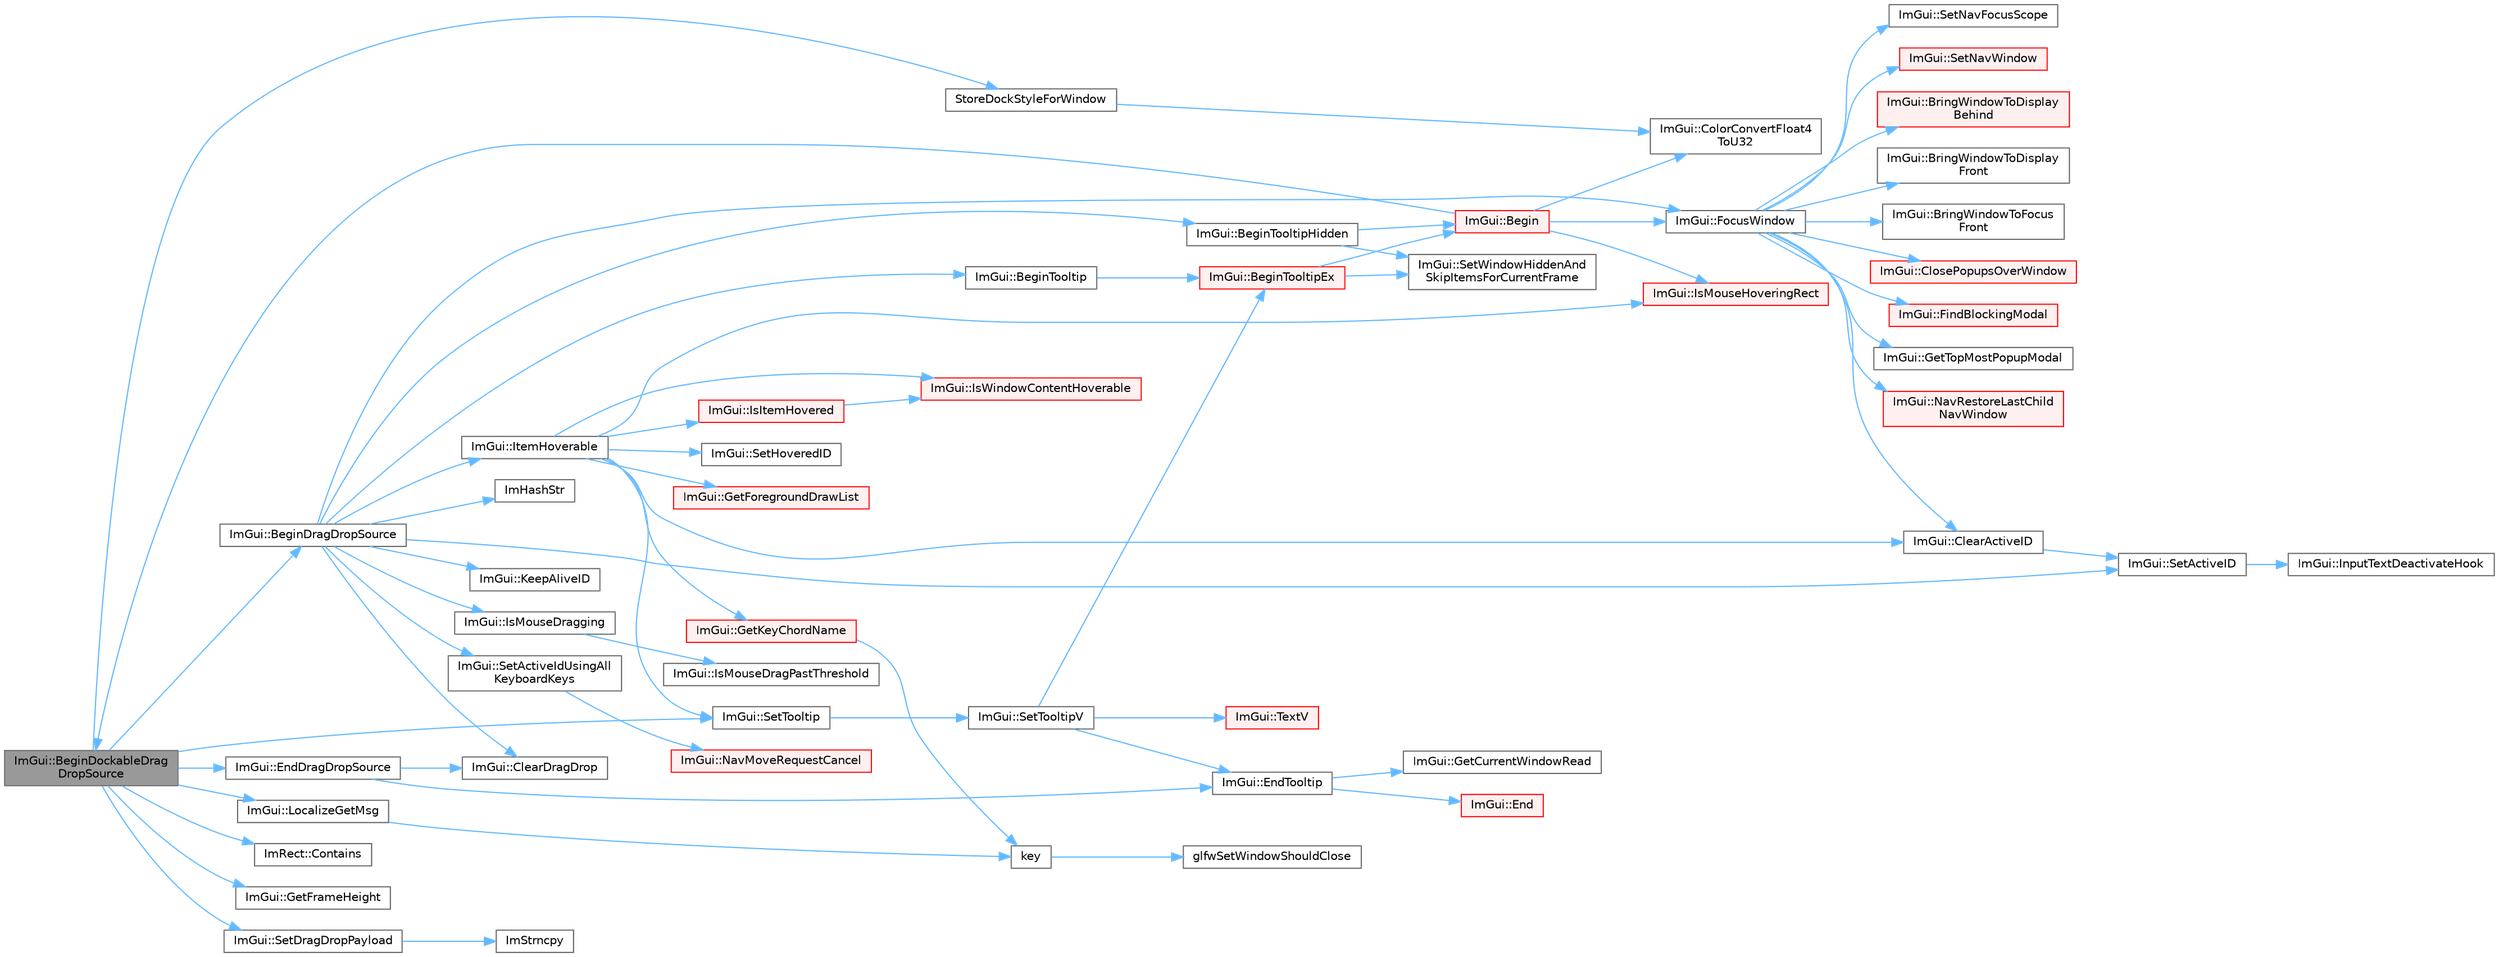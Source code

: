 digraph "ImGui::BeginDockableDragDropSource"
{
 // LATEX_PDF_SIZE
  bgcolor="transparent";
  edge [fontname=Helvetica,fontsize=10,labelfontname=Helvetica,labelfontsize=10];
  node [fontname=Helvetica,fontsize=10,shape=box,height=0.2,width=0.4];
  rankdir="LR";
  Node1 [id="Node000001",label="ImGui::BeginDockableDrag\lDropSource",height=0.2,width=0.4,color="gray40", fillcolor="grey60", style="filled", fontcolor="black",tooltip=" "];
  Node1 -> Node2 [id="edge1_Node000001_Node000002",color="steelblue1",style="solid",tooltip=" "];
  Node2 [id="Node000002",label="ImGui::BeginDragDropSource",height=0.2,width=0.4,color="grey40", fillcolor="white", style="filled",URL="$namespace_im_gui.html#ac2609b0f034d3bcd8d70d26df8694eaa",tooltip=" "];
  Node2 -> Node3 [id="edge2_Node000002_Node000003",color="steelblue1",style="solid",tooltip=" "];
  Node3 [id="Node000003",label="ImGui::BeginTooltip",height=0.2,width=0.4,color="grey40", fillcolor="white", style="filled",URL="$namespace_im_gui.html#a0609fbb218702a720c383c87d0c545a2",tooltip=" "];
  Node3 -> Node4 [id="edge3_Node000003_Node000004",color="steelblue1",style="solid",tooltip=" "];
  Node4 [id="Node000004",label="ImGui::BeginTooltipEx",height=0.2,width=0.4,color="red", fillcolor="#FFF0F0", style="filled",URL="$namespace_im_gui.html#a18b17a0b20c3f2a16068b84210cfded4",tooltip=" "];
  Node4 -> Node5 [id="edge4_Node000004_Node000005",color="steelblue1",style="solid",tooltip=" "];
  Node5 [id="Node000005",label="ImGui::Begin",height=0.2,width=0.4,color="red", fillcolor="#FFF0F0", style="filled",URL="$namespace_im_gui.html#a581e58db0bc930bafa4a5d23093a2b99",tooltip=" "];
  Node5 -> Node1 [id="edge5_Node000005_Node000001",color="steelblue1",style="solid",tooltip=" "];
  Node5 -> Node39 [id="edge6_Node000005_Node000039",color="steelblue1",style="solid",tooltip=" "];
  Node39 [id="Node000039",label="ImGui::ColorConvertFloat4\lToU32",height=0.2,width=0.4,color="grey40", fillcolor="white", style="filled",URL="$namespace_im_gui.html#abe2691de0b1a71c774ab24cc91564a94",tooltip=" "];
  Node5 -> Node248 [id="edge7_Node000005_Node000248",color="steelblue1",style="solid",tooltip=" "];
  Node248 [id="Node000248",label="ImGui::FocusWindow",height=0.2,width=0.4,color="grey40", fillcolor="white", style="filled",URL="$namespace_im_gui.html#a27aa6f2f3aa11778c6d023b1b223f262",tooltip=" "];
  Node248 -> Node249 [id="edge8_Node000248_Node000249",color="steelblue1",style="solid",tooltip=" "];
  Node249 [id="Node000249",label="ImGui::BringWindowToDisplay\lBehind",height=0.2,width=0.4,color="red", fillcolor="#FFF0F0", style="filled",URL="$namespace_im_gui.html#a8cae2f7a08f820a8d5349d1964603b20",tooltip=" "];
  Node248 -> Node251 [id="edge9_Node000248_Node000251",color="steelblue1",style="solid",tooltip=" "];
  Node251 [id="Node000251",label="ImGui::BringWindowToDisplay\lFront",height=0.2,width=0.4,color="grey40", fillcolor="white", style="filled",URL="$namespace_im_gui.html#a1f7b95f36d03751c928af7b1b745e959",tooltip=" "];
  Node248 -> Node252 [id="edge10_Node000248_Node000252",color="steelblue1",style="solid",tooltip=" "];
  Node252 [id="Node000252",label="ImGui::BringWindowToFocus\lFront",height=0.2,width=0.4,color="grey40", fillcolor="white", style="filled",URL="$namespace_im_gui.html#affe95a2dc969f0d15fbd4b588c94ac1a",tooltip=" "];
  Node248 -> Node253 [id="edge11_Node000248_Node000253",color="steelblue1",style="solid",tooltip=" "];
  Node253 [id="Node000253",label="ImGui::ClearActiveID",height=0.2,width=0.4,color="grey40", fillcolor="white", style="filled",URL="$namespace_im_gui.html#a17ff60ad1e2669130ac38a04d16eb354",tooltip=" "];
  Node253 -> Node254 [id="edge12_Node000253_Node000254",color="steelblue1",style="solid",tooltip=" "];
  Node254 [id="Node000254",label="ImGui::SetActiveID",height=0.2,width=0.4,color="grey40", fillcolor="white", style="filled",URL="$namespace_im_gui.html#a27b8ace13a8c421ee8405f0cbebe4ead",tooltip=" "];
  Node254 -> Node255 [id="edge13_Node000254_Node000255",color="steelblue1",style="solid",tooltip=" "];
  Node255 [id="Node000255",label="ImGui::InputTextDeactivateHook",height=0.2,width=0.4,color="grey40", fillcolor="white", style="filled",URL="$namespace_im_gui.html#aad9419cf6e296c668807e3af4bfd62bb",tooltip=" "];
  Node248 -> Node256 [id="edge14_Node000248_Node000256",color="steelblue1",style="solid",tooltip=" "];
  Node256 [id="Node000256",label="ImGui::ClosePopupsOverWindow",height=0.2,width=0.4,color="red", fillcolor="#FFF0F0", style="filled",URL="$namespace_im_gui.html#a0076b153c697cb85e263fcbd59340bce",tooltip=" "];
  Node248 -> Node260 [id="edge15_Node000248_Node000260",color="steelblue1",style="solid",tooltip=" "];
  Node260 [id="Node000260",label="ImGui::FindBlockingModal",height=0.2,width=0.4,color="red", fillcolor="#FFF0F0", style="filled",URL="$namespace_im_gui.html#a196705a4195b41a57470ef6553cb440c",tooltip=" "];
  Node248 -> Node261 [id="edge16_Node000248_Node000261",color="steelblue1",style="solid",tooltip=" "];
  Node261 [id="Node000261",label="ImGui::GetTopMostPopupModal",height=0.2,width=0.4,color="grey40", fillcolor="white", style="filled",URL="$namespace_im_gui.html#a6b905269b079f5e07755db52cc6e52df",tooltip=" "];
  Node248 -> Node262 [id="edge17_Node000248_Node000262",color="steelblue1",style="solid",tooltip=" "];
  Node262 [id="Node000262",label="ImGui::NavRestoreLastChild\lNavWindow",height=0.2,width=0.4,color="red", fillcolor="#FFF0F0", style="filled",URL="$namespace_im_gui.html#ae9ed208c0b64e4919e5de1cb83b2db2a",tooltip=" "];
  Node248 -> Node128 [id="edge18_Node000248_Node000128",color="steelblue1",style="solid",tooltip=" "];
  Node128 [id="Node000128",label="ImGui::SetNavFocusScope",height=0.2,width=0.4,color="grey40", fillcolor="white", style="filled",URL="$namespace_im_gui.html#ada2736a9b034b93ba877f46577bc5e8b",tooltip=" "];
  Node248 -> Node129 [id="edge19_Node000248_Node000129",color="steelblue1",style="solid",tooltip=" "];
  Node129 [id="Node000129",label="ImGui::SetNavWindow",height=0.2,width=0.4,color="red", fillcolor="#FFF0F0", style="filled",URL="$namespace_im_gui.html#aa422c756f467e650d67b4fb1b74ff5a1",tooltip=" "];
  Node5 -> Node41 [id="edge20_Node000005_Node000041",color="steelblue1",style="solid",tooltip=" "];
  Node41 [id="Node000041",label="ImGui::IsMouseHoveringRect",height=0.2,width=0.4,color="red", fillcolor="#FFF0F0", style="filled",URL="$namespace_im_gui.html#ae0b8ea0e06c457316d6aed6c5b2a1c25",tooltip=" "];
  Node4 -> Node332 [id="edge21_Node000004_Node000332",color="steelblue1",style="solid",tooltip=" "];
  Node332 [id="Node000332",label="ImGui::SetWindowHiddenAnd\lSkipItemsForCurrentFrame",height=0.2,width=0.4,color="grey40", fillcolor="white", style="filled",URL="$namespace_im_gui.html#a2a1dfd9dfa155f17d07c75f54130228b",tooltip=" "];
  Node2 -> Node333 [id="edge22_Node000002_Node000333",color="steelblue1",style="solid",tooltip=" "];
  Node333 [id="Node000333",label="ImGui::BeginTooltipHidden",height=0.2,width=0.4,color="grey40", fillcolor="white", style="filled",URL="$namespace_im_gui.html#a2c44a13b5e210dbfc7de98024c25db8e",tooltip=" "];
  Node333 -> Node5 [id="edge23_Node000333_Node000005",color="steelblue1",style="solid",tooltip=" "];
  Node333 -> Node332 [id="edge24_Node000333_Node000332",color="steelblue1",style="solid",tooltip=" "];
  Node2 -> Node160 [id="edge25_Node000002_Node000160",color="steelblue1",style="solid",tooltip=" "];
  Node160 [id="Node000160",label="ImGui::ClearDragDrop",height=0.2,width=0.4,color="grey40", fillcolor="white", style="filled",URL="$namespace_im_gui.html#adae8f94649956a2a717c00dbf81a5df9",tooltip=" "];
  Node2 -> Node248 [id="edge26_Node000002_Node000248",color="steelblue1",style="solid",tooltip=" "];
  Node2 -> Node216 [id="edge27_Node000002_Node000216",color="steelblue1",style="solid",tooltip=" "];
  Node216 [id="Node000216",label="ImHashStr",height=0.2,width=0.4,color="grey40", fillcolor="white", style="filled",URL="$imgui_8cpp.html#ab6659b5d67f7a3369e099ce890e12223",tooltip=" "];
  Node2 -> Node281 [id="edge28_Node000002_Node000281",color="steelblue1",style="solid",tooltip=" "];
  Node281 [id="Node000281",label="ImGui::IsMouseDragging",height=0.2,width=0.4,color="grey40", fillcolor="white", style="filled",URL="$namespace_im_gui.html#a0fc57160c83b9f2707fa762f8ac2f8ba",tooltip=" "];
  Node281 -> Node282 [id="edge29_Node000281_Node000282",color="steelblue1",style="solid",tooltip=" "];
  Node282 [id="Node000282",label="ImGui::IsMouseDragPastThreshold",height=0.2,width=0.4,color="grey40", fillcolor="white", style="filled",URL="$namespace_im_gui.html#ad1b3473eaad344022a022acfd45b0f5c",tooltip=" "];
  Node2 -> Node334 [id="edge30_Node000002_Node000334",color="steelblue1",style="solid",tooltip=" "];
  Node334 [id="Node000334",label="ImGui::ItemHoverable",height=0.2,width=0.4,color="grey40", fillcolor="white", style="filled",URL="$namespace_im_gui.html#a1d7304e335dbe35c4d97b67854111ed2",tooltip=" "];
  Node334 -> Node253 [id="edge31_Node000334_Node000253",color="steelblue1",style="solid",tooltip=" "];
  Node334 -> Node75 [id="edge32_Node000334_Node000075",color="steelblue1",style="solid",tooltip=" "];
  Node75 [id="Node000075",label="ImGui::GetForegroundDrawList",height=0.2,width=0.4,color="red", fillcolor="#FFF0F0", style="filled",URL="$namespace_im_gui.html#a77e1a981b472415e6613a2bd0966d817",tooltip=" "];
  Node334 -> Node335 [id="edge33_Node000334_Node000335",color="steelblue1",style="solid",tooltip=" "];
  Node335 [id="Node000335",label="ImGui::GetKeyChordName",height=0.2,width=0.4,color="red", fillcolor="#FFF0F0", style="filled",URL="$namespace_im_gui.html#a4711f04593c21dee2ecb1f736c4da981",tooltip=" "];
  Node335 -> Node31 [id="edge34_Node000335_Node000031",color="steelblue1",style="solid",tooltip=" "];
  Node31 [id="Node000031",label="key",height=0.2,width=0.4,color="grey40", fillcolor="white", style="filled",URL="$gears_8c.html#accd6b5b92b78666e36543412d4ac14cd",tooltip=" "];
  Node31 -> Node32 [id="edge35_Node000031_Node000032",color="steelblue1",style="solid",tooltip=" "];
  Node32 [id="Node000032",label="glfwSetWindowShouldClose",height=0.2,width=0.4,color="grey40", fillcolor="white", style="filled",URL="$group__window.html#ga1cadeda7a1e2f224e06a8415d30741aa",tooltip="Sets the close flag of the specified window."];
  Node334 -> Node339 [id="edge36_Node000334_Node000339",color="steelblue1",style="solid",tooltip=" "];
  Node339 [id="Node000339",label="ImGui::IsItemHovered",height=0.2,width=0.4,color="red", fillcolor="#FFF0F0", style="filled",URL="$namespace_im_gui.html#ac9a400eff3a9561d95e80486c52a660b",tooltip=" "];
  Node339 -> Node343 [id="edge37_Node000339_Node000343",color="steelblue1",style="solid",tooltip=" "];
  Node343 [id="Node000343",label="ImGui::IsWindowContentHoverable",height=0.2,width=0.4,color="red", fillcolor="#FFF0F0", style="filled",URL="$namespace_im_gui.html#ab3095c274afa3c3d73e1d5cae190f469",tooltip=" "];
  Node334 -> Node41 [id="edge38_Node000334_Node000041",color="steelblue1",style="solid",tooltip=" "];
  Node334 -> Node343 [id="edge39_Node000334_Node000343",color="steelblue1",style="solid",tooltip=" "];
  Node334 -> Node344 [id="edge40_Node000334_Node000344",color="steelblue1",style="solid",tooltip=" "];
  Node344 [id="Node000344",label="ImGui::SetHoveredID",height=0.2,width=0.4,color="grey40", fillcolor="white", style="filled",URL="$namespace_im_gui.html#aba1f0c75d6f98702e6b02eb1bc30d915",tooltip=" "];
  Node334 -> Node345 [id="edge41_Node000334_Node000345",color="steelblue1",style="solid",tooltip=" "];
  Node345 [id="Node000345",label="ImGui::SetTooltip",height=0.2,width=0.4,color="grey40", fillcolor="white", style="filled",URL="$namespace_im_gui.html#a313073fa01b8a9791f241ef93091ce92",tooltip=" "];
  Node345 -> Node346 [id="edge42_Node000345_Node000346",color="steelblue1",style="solid",tooltip=" "];
  Node346 [id="Node000346",label="ImGui::SetTooltipV",height=0.2,width=0.4,color="grey40", fillcolor="white", style="filled",URL="$namespace_im_gui.html#a3826acf68fc4a12bb66401575f51d6a2",tooltip=" "];
  Node346 -> Node4 [id="edge43_Node000346_Node000004",color="steelblue1",style="solid",tooltip=" "];
  Node346 -> Node347 [id="edge44_Node000346_Node000347",color="steelblue1",style="solid",tooltip=" "];
  Node347 [id="Node000347",label="ImGui::EndTooltip",height=0.2,width=0.4,color="grey40", fillcolor="white", style="filled",URL="$namespace_im_gui.html#ac8d75c160cfdf43d512f773ca133a1c6",tooltip=" "];
  Node347 -> Node348 [id="edge45_Node000347_Node000348",color="steelblue1",style="solid",tooltip=" "];
  Node348 [id="Node000348",label="ImGui::End",height=0.2,width=0.4,color="red", fillcolor="#FFF0F0", style="filled",URL="$namespace_im_gui.html#a5479d93794a004c67ceb6d13f37c8254",tooltip=" "];
  Node347 -> Node178 [id="edge46_Node000347_Node000178",color="steelblue1",style="solid",tooltip=" "];
  Node178 [id="Node000178",label="ImGui::GetCurrentWindowRead",height=0.2,width=0.4,color="grey40", fillcolor="white", style="filled",URL="$namespace_im_gui.html#a055af7d6b7b4ae977a9c3c25a98e0d2f",tooltip=" "];
  Node346 -> Node510 [id="edge47_Node000346_Node000510",color="steelblue1",style="solid",tooltip=" "];
  Node510 [id="Node000510",label="ImGui::TextV",height=0.2,width=0.4,color="red", fillcolor="#FFF0F0", style="filled",URL="$namespace_im_gui.html#a10a0d6362178c2f743092f21e1b6cd20",tooltip=" "];
  Node2 -> Node114 [id="edge48_Node000002_Node000114",color="steelblue1",style="solid",tooltip=" "];
  Node114 [id="Node000114",label="ImGui::KeepAliveID",height=0.2,width=0.4,color="grey40", fillcolor="white", style="filled",URL="$namespace_im_gui.html#a85a245c78a9f7c351636bdad6e60c488",tooltip=" "];
  Node2 -> Node254 [id="edge49_Node000002_Node000254",color="steelblue1",style="solid",tooltip=" "];
  Node2 -> Node294 [id="edge50_Node000002_Node000294",color="steelblue1",style="solid",tooltip=" "];
  Node294 [id="Node000294",label="ImGui::SetActiveIdUsingAll\lKeyboardKeys",height=0.2,width=0.4,color="grey40", fillcolor="white", style="filled",URL="$namespace_im_gui.html#a5e5b2b1969b119d6932116f28fbd4d53",tooltip=" "];
  Node294 -> Node295 [id="edge51_Node000294_Node000295",color="steelblue1",style="solid",tooltip=" "];
  Node295 [id="Node000295",label="ImGui::NavMoveRequestCancel",height=0.2,width=0.4,color="red", fillcolor="#FFF0F0", style="filled",URL="$namespace_im_gui.html#a43326bb080d9fa80327ed81d864d8b8d",tooltip=" "];
  Node1 -> Node15 [id="edge52_Node000001_Node000015",color="steelblue1",style="solid",tooltip=" "];
  Node15 [id="Node000015",label="ImRect::Contains",height=0.2,width=0.4,color="grey40", fillcolor="white", style="filled",URL="$struct_im_rect.html#ac583156fd0e9306181fff5d120b262ea",tooltip=" "];
  Node1 -> Node511 [id="edge53_Node000001_Node000511",color="steelblue1",style="solid",tooltip=" "];
  Node511 [id="Node000511",label="ImGui::EndDragDropSource",height=0.2,width=0.4,color="grey40", fillcolor="white", style="filled",URL="$namespace_im_gui.html#a02f225fefff2a046038ed99ab20606da",tooltip=" "];
  Node511 -> Node160 [id="edge54_Node000511_Node000160",color="steelblue1",style="solid",tooltip=" "];
  Node511 -> Node347 [id="edge55_Node000511_Node000347",color="steelblue1",style="solid",tooltip=" "];
  Node1 -> Node82 [id="edge56_Node000001_Node000082",color="steelblue1",style="solid",tooltip=" "];
  Node82 [id="Node000082",label="ImGui::GetFrameHeight",height=0.2,width=0.4,color="grey40", fillcolor="white", style="filled",URL="$namespace_im_gui.html#ae560f17cf3262017cee888d1eb77f294",tooltip=" "];
  Node1 -> Node478 [id="edge57_Node000001_Node000478",color="steelblue1",style="solid",tooltip=" "];
  Node478 [id="Node000478",label="ImGui::LocalizeGetMsg",height=0.2,width=0.4,color="grey40", fillcolor="white", style="filled",URL="$namespace_im_gui.html#a0560d8edbeb9985eda5334d2f01a6fad",tooltip=" "];
  Node478 -> Node31 [id="edge58_Node000478_Node000031",color="steelblue1",style="solid",tooltip=" "];
  Node1 -> Node512 [id="edge59_Node000001_Node000512",color="steelblue1",style="solid",tooltip=" "];
  Node512 [id="Node000512",label="ImGui::SetDragDropPayload",height=0.2,width=0.4,color="grey40", fillcolor="white", style="filled",URL="$namespace_im_gui.html#a45f9694c878e79127c63d20d8955e07f",tooltip=" "];
  Node512 -> Node513 [id="edge60_Node000512_Node000513",color="steelblue1",style="solid",tooltip=" "];
  Node513 [id="Node000513",label="ImStrncpy",height=0.2,width=0.4,color="grey40", fillcolor="white", style="filled",URL="$imgui_8cpp.html#aebf0117d9d0fb0f2731a94d64173b41a",tooltip=" "];
  Node1 -> Node345 [id="edge61_Node000001_Node000345",color="steelblue1",style="solid",tooltip=" "];
  Node1 -> Node221 [id="edge62_Node000001_Node000221",color="steelblue1",style="solid",tooltip=" "];
  Node221 [id="Node000221",label="StoreDockStyleForWindow",height=0.2,width=0.4,color="grey40", fillcolor="white", style="filled",URL="$imgui_8cpp.html#aed73eb093b57dbee4d95bde7f0ba3a21",tooltip=" "];
  Node221 -> Node39 [id="edge63_Node000221_Node000039",color="steelblue1",style="solid",tooltip=" "];
}
